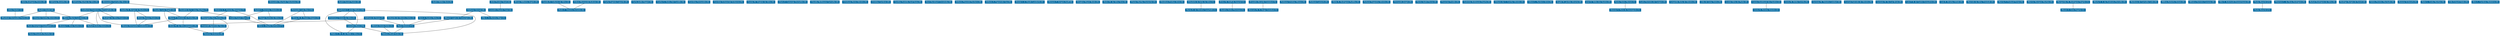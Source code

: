 strict graph grafo1 {
	graph [bb="0,0,14702,249",
		id=grafo1,
		overlap=False
	];
	node [fontsize=12,
		label="\N",
		shape=rectangle,
		style=filled
	];
	0	 [URL="membro-1609153936087156.html",
		color="#0A6EA4",
		fontcolor="#FFFFFF",
		height=0.29167,
		label="Aden Rodrigues Pereira [0]",
		pos="230,238.5",
		width=2.0417];
	1	 [URL="membro-0932578937951219.html",
		color="#0A6EA4",
		fontcolor="#FFFFFF",
		height=0.29167,
		label="Adriana Bozzetto [0]",
		pos="380,238.5",
		width=1.6111];
	2	 [URL="membro-0066064804872399.html",
		color="#0A6EA4",
		fontcolor="#FFFFFF",
		height=0.29167,
		label="Adriana Martins da Silva [0]",
		pos="532,238.5",
		width=2.1111];
	3	 [URL="membro-5146505733269909.html",
		color="#0A6EA4",
		fontcolor="#FFFFFF",
		height=0.29167,
		label="Adriano de Souza [7]",
		pos="1397,124.5",
		width=1.6528];
	112	 [URL="membro-4291668071705125.html",
		color="#0A6EA4",
		fontcolor="#FFFFFF",
		height=0.29167,
		label="Sonia M. da Silva Junqueira [9]",
		pos="1284,67.5",
		width=2.3194];
	3 -- 112	 [pos="1376,113.91 1355.7,103.67 1325.1,88.25 1304.9,78.031"];
	114	 [URL="membro-3732204030388531.html",
		color="#0A6EA4",
		fontcolor="#FFFFFF",
		height=0.29167,
		label="Taíse Simioni [11]",
		pos="2469,67.5",
		width=1.4444];
	3 -- 114	 [pos="1456.7,114.92 1459.5,114.58 1462.3,114.27 1465,114 1828.1,77.664 2268,69.663 2416.9,67.951"];
	119	 [URL="membro-7782069813755336.html",
		color="#0A6EA4",
		fontcolor="#FFFFFF",
		height=0.29167,
		label="Vanessa Scheeren [8]",
		pos="1605,10.5",
		width=1.6528];
	112 -- 119	 [pos="1343.3,56.979 1400.9,46.734 1488.2,31.249 1545.8,21.008"];
	118	 [URL="membro-7316864301240506.html",
		color="#0A6EA4",
		fontcolor="#FFFFFF",
		height=0.29167,
		label="Valesca Brasil Irala [4]",
		pos="2800,10.5",
		width=1.7361];
	114 -- 118	 [pos="2521.1,58.531 2580.2,48.357 2676.4,31.786 2738.9,21.013"];
	4	 [URL="membro-0637516284559113.html",
		color="#0A6EA4",
		fontcolor="#FFFFFF",
		height=0.29167,
		label="Alessandro Carvalho Bica [2]",
		pos="705,238.5",
		width=2.1944];
	23	 [URL="membro-6268846689825329.html",
		color="#0A6EA4",
		fontcolor="#FFFFFF",
		height=0.29167,
		label="Claudete da S. Lima Martins [7]",
		pos="1230,181.5",
		width=2.3472];
	4 -- 23	 [pos="784.05,230.06 870.5,220.81 1013.1,205.49 1136,192 1139.1,191.66 1142.3,191.31 1145.5,190.96"];
	61	 [URL="membro-7869822301579405.html",
		color="#0A6EA4",
		fontcolor="#FFFFFF",
		height=0.29167,
		label="Guilherme Frederico Marranghello [8]",
		pos="592,181.5",
		width=2.75];
	4 -- 61	 [pos="684.01,227.91 663.71,217.67 633.14,202.25 612.88,192.03"];
	34	 [URL="membro-3147425109706294.html",
		color="#0A6EA4",
		fontcolor="#FFFFFF",
		height=0.29167,
		label="Diana P. Salomão de Freitas [8]",
		pos="1060,124.5",
		width=2.3194];
	23 -- 34	 [pos="1198.4,170.91 1167.9,160.67 1121.9,145.25 1091.4,135.03"];
	71	 [URL="membro-5738457184189921.html",
		color="#0A6EA4",
		fontcolor="#FFFFFF",
		height=0.29167,
		label="Lisete Funari Dias [3]",
		pos="1259,124.5",
		width=1.6667];
	23 -- 71	 [pos="1235.5,170.78 1240.6,160.59 1248.4,145.35 1253.6,135.17"];
	104	 [URL="membro-8150927782611326.html",
		color="#0A6EA4",
		fontcolor="#FFFFFF",
		height=0.29167,
		label="Renata Hernandez Lindemann [3]",
		pos="843,67.5",
		width=2.4722];
	61 -- 104	 [pos="591.61,170.89 591.68,155.94 594.17,128.86 610,114 630.83,94.454 697.32,82.447 753.97,75.543"];
	82	 [URL="membro-2906182031441331.html",
		color="#0A6EA4",
		fontcolor="#FFFFFF",
		height=0.29167,
		label="Márcia Maria Lucchese [8]",
		pos="424,124.5",
		width=2.0139];
	61 -- 82	 [pos="560.79,170.91 530.62,160.67 485.16,145.25 455.04,135.03"];
	102	 [URL="membro-5223309157171934.html",
		color="#0A6EA4",
		fontcolor="#FFFFFF",
		height=0.29167,
		label="Rafael Kobata Kimura [1]",
		pos="569,67.5",
		width=1.9444];
	61 -- 102	 [pos="588.28,170.91 585.13,161.57 580.7,147.53 578,135 573.71,115.12 571.12,91.485 569.89,78.113"];
	106	 [URL="membro-0275429823887025.html",
		color="#0A6EA4",
		fontcolor="#FFFFFF",
		height=0.29167,
		label="Rodrigo da Silva Franco [1]",
		pos="694,124.5",
		width=2.0694];
	61 -- 106	 [pos="611.19,170.78 629.42,160.59 656.69,145.35 674.9,135.17"];
	34 -- 112	 [pos="1101.3,113.98 1141.5,103.75 1202.3,88.297 1242.5,78.056"];
	34 -- 104	 [pos="1019.9,113.98 981,103.75 922.18,88.297 883.19,78.056"];
	122	 [URL="membro-8753645048719661.html",
		color="#0A6EA4",
		fontcolor="#FFFFFF",
		height=0.29167,
		label="Vera L. Duarte Ferreira [17]",
		pos="1865,67.5",
		width=2.0972];
	71 -- 122	 [pos="1319.2,115.11 1322.2,114.72 1325.1,114.34 1328,114 1492,94.442 1685.1,79.749 1789.3,72.509"];
	82 -- 102	 [pos="450.93,113.91 476.98,103.67 516.22,88.25 542.21,78.031"];
	98	 [URL="membro-0476257235034440.html",
		color="#0A6EA4",
		fontcolor="#FFFFFF",
		height=0.29167,
		label="Paulo Henrique Guadagnini [3]",
		pos="236,67.5",
		width=2.3056];
	82 -- 98	 [pos="389.08,113.91 355.31,103.67 304.44,88.25 270.73,78.031"];
	107	 [URL="membro-2965334039603843.html",
		color="#0A6EA4",
		fontcolor="#FFFFFF",
		height=0.29167,
		label="Rosana C. Maia Santos [1]",
		pos="409,67.5",
		width=2];
	82 -- 107	 [pos="421.18,113.78 418.5,103.59 414.49,88.348 411.81,78.173"];
	120	 [URL="membro-7536898569014007.html",
		color="#0A6EA4",
		fontcolor="#FFFFFF",
		height=0.29167,
		label="Vania Elisabeth Barlette [2]",
		pos="236,10.5",
		width=2.0556];
	98 -- 120	 [pos="236,56.779 236,46.588 236,31.348 236,21.173"];
	5	 [URL="membro-2812319201796904.html",
		color="#0A6EA4",
		fontcolor="#FFFFFF",
		height=0.29167,
		label="Alexandre Machado Takahama [0]",
		pos="1796,238.5",
		width=2.5278];
	6	 [URL="membro-4302505116914980.html",
		color="#0A6EA4",
		fontcolor="#FFFFFF",
		height=0.29167,
		label="Allan Seeber [1]",
		pos="82,181.5",
		width=1.3194];
	123	 [URL="membro-2955767520833215.html",
		color="#0A6EA4",
		fontcolor="#FFFFFF",
		height=0.29167,
		label="Wladimir Hernandez Flores [5]",
		pos="82,124.5",
		width=2.2778];
	6 -- 123	 [pos="82,170.78 82,160.59 82,145.35 82,135.17"];
	7	 [URL="membro-1075436289053313.html",
		color="#0A6EA4",
		fontcolor="#FFFFFF",
		height=0.29167,
		label="Amélia R. Borges de Bastos [1]",
		pos="843,181.5",
		width=2.3194];
	7 -- 104	 [pos="834.25,170.83 827.51,161.88 818.73,148.44 815,135 809.23,114.22 823.47,91.272 833.69,78.199"];
	13	 [URL="membro-0168899505793585.html",
		color="#0A6EA4",
		fontcolor="#FFFFFF",
		height=0.29167,
		label="Bruna Roman Nunes [1]",
		pos="891,124.5",
		width=1.8611];
	7 -- 13	 [pos="852.03,170.78 860.61,160.59 873.44,145.35 882.01,135.17"];
	13 -- 104	 [pos="881.97,113.78 873.39,103.59 860.56,88.348 851.99,78.173"];
	8	 [URL="membro-8636427420690720.html",
		color="#0A6EA4",
		fontcolor="#FFFFFF",
		height=0.29167,
		label="Anderson L. Jeske Bihain [18]",
		pos="2938,181.5",
		width=2.25];
	8 -- 118	 [pos="2875.1,170.99 2848.1,164.13 2817.5,152.97 2794,135 2763.5,111.67 2743,92.729 2757,57 2762.7,42.461 2775.3,29.744 2785.4,21.301"];
	47	 [URL="membro-8051531823282859.html",
		color="#0A6EA4",
		fontcolor="#FFFFFF",
		height=0.29167,
		label="Everson J. Gomes da Silva [3]",
		pos="2884,124.5",
		width=2.2361];
	8 -- 47	 [pos="2927.8,170.78 2918.2,160.59 2903.8,145.35 2894.1,135.17"];
	67	 [URL="membro-7385942137403019.html",
		color="#0A6EA4",
		fontcolor="#FFFFFF",
		height=0.29167,
		label="Leandro Blass [18]",
		pos="2971,67.5",
		width=1.4861];
	8 -- 67	 [pos="2949.2,170.87 2957.6,162.15 2968.3,148.99 2973,135 2979.4,115.88 2976.3,91.979 2973.6,78.356"];
	99	 [URL="membro-4688149119795206.html",
		color="#0A6EA4",
		fontcolor="#FFFFFF",
		height=0.29167,
		label="Pedro C. M. X. de Mello e Silva [1]",
		pos="3003,10.5",
		width=2.5972];
	8 -- 99	 [pos="2954,170.81 2977.2,154.22 3018.7,119.78 3033,78 3040,57.366 3024.5,34.371 3013.3,21.249"];
	47 -- 67	 [pos="2900.4,113.78 2915.9,103.59 2939.2,88.348 2954.7,78.173"];
	67 -- 118	 [pos="2939.2,56.912 2908.5,46.674 2862.2,31.25 2831.6,21.031"];
	67 -- 99	 [pos="2977,56.779 2982.7,46.588 2991.3,31.348 2997,21.173"];
	9	 [URL="membro-6766463725328889.html",
		color="#0A6EA4",
		fontcolor="#FFFFFF",
		height=0.29167,
		label="André Daniel Paixão [0]",
		pos="2424,238.5",
		width=1.8472];
	10	 [URL="membro-9063998902105812.html",
		color="#0A6EA4",
		fontcolor="#FFFFFF",
		height=0.29167,
		label="André Gündel [6]",
		pos="258,181.5",
		width=1.4028];
	10 -- 82	 [pos="288.83,170.91 318.65,160.67 363.57,145.25 393.33,135.03"];
	10 -- 123	 [pos="225.31,170.91 193.7,160.67 146.07,145.25 114.52,135.03"];
	39	 [URL="membro-7323260281207063.html",
		color="#0A6EA4",
		fontcolor="#FFFFFF",
		height=0.29167,
		label="Eduardo Ceretta Moreira [1]",
		pos="258,124.5",
		width=2.0972];
	10 -- 39	 [pos="258,170.78 258,160.59 258,145.35 258,135.17"];
	11	 [URL="membro-9257019128596134.html",
		color="#0A6EA4",
		fontcolor="#FFFFFF",
		height=0.29167,
		label="André Müller Reck [0]",
		pos="2797,238.5",
		width=1.7361];
	12	 [URL="membro-8849388301909084.html",
		color="#0A6EA4",
		fontcolor="#FFFFFF",
		height=0.29167,
		label="Arlei Prestes Tonel [4]",
		pos="3107,238.5",
		width=1.7222];
	68	 [URL="membro-5512506311339235.html",
		color="#0A6EA4",
		fontcolor="#FFFFFF",
		height=0.29167,
		label="Leandro Hayato Ymai [4]",
		pos="3107,181.5",
		width=1.9444];
	12 -- 68	 [pos="3107,227.78 3107,217.59 3107,202.35 3107,192.17"];
	14	 [URL="membro-0992909781914273.html",
		color="#0A6EA4",
		fontcolor="#FFFFFF",
		height=0.29167,
		label="Bruno Milheira Angelo [0]",
		pos="3259,238.5",
		width=2];
	15	 [URL="membro-9012394777353260.html",
		color="#0A6EA4",
		fontcolor="#FFFFFF",
		height=0.29167,
		label="Camila B. Collares da Silva [2]",
		pos="3431,238.5",
		width=2.2778];
	100	 [URL="membro-5512659010248787.html",
		color="#0A6EA4",
		fontcolor="#FFFFFF",
		height=0.29167,
		label="Pedro F. Teixeira Dorneles [6]",
		pos="3520,181.5",
		width=2.2361];
	15 -- 100	 [pos="3447.7,227.78 3463.7,217.59 3487.4,202.35 3503.3,192.17"];
	16	 [URL="membro-3922573309511736.html",
		color="#0A6EA4",
		fontcolor="#FFFFFF",
		height=0.29167,
		label="Carla Eugenia Lopardo [0]",
		pos="3779,238.5",
		width=2];
	17	 [URL="membro-6432341940154857.html",
		color="#0A6EA4",
		fontcolor="#FFFFFF",
		height=0.29167,
		label="Carla Judite Kipper [0]",
		pos="3932,238.5",
		width=1.7361];
	18	 [URL="membro-1864589659960134.html",
		color="#0A6EA4",
		fontcolor="#FFFFFF",
		height=0.29167,
		label="Carlos G. Dutra Del Castillo [0]",
		pos="4097,238.5",
		width=2.3333];
	19	 [URL="membro-3664492405958216.html",
		color="#0A6EA4",
		fontcolor="#FFFFFF",
		height=0.29167,
		label="Carolina Fernandes [0]",
		pos="4261,238.5",
		width=1.7361];
	20	 [URL="membro-8199701906870054.html",
		color="#0A6EA4",
		fontcolor="#FFFFFF",
		height=0.29167,
		label="Caroline Schmechel Schiavon [0]",
		pos="4430,238.5",
		width=2.4444];
	21	 [URL="membro-2682869571938004.html",
		color="#0A6EA4",
		fontcolor="#FFFFFF",
		height=0.29167,
		label="Cassia M. Virgínio da Silva [0]",
		pos="4618,238.5",
		width=2.2778];
	22	 [URL="membro-8907950516727239.html",
		color="#0A6EA4",
		fontcolor="#FFFFFF",
		height=0.29167,
		label="Clara Z. Camargo Dornelles [0]",
		pos="4802,238.5",
		width=2.3194];
	24	 [URL="membro-8015609250219170.html",
		color="#0A6EA4",
		fontcolor="#FFFFFF",
		height=0.29167,
		label="Claudia Laus Angelo [2]",
		pos="1060,181.5",
		width=1.8611];
	24 -- 112	 [pos="1081.7,170.82 1100.4,161.54 1128.1,147.63 1152,135 1169.1,125.98 1172.9,122.95 1190,114 1214.4,101.25 1242.7,87.365 1261.8,78.118"];
	24 -- 34	 [pos="1060,170.78 1060,160.59 1060,145.35 1060,135.17"];
	25	 [URL="membro-2445305613209271.html",
		color="#0A6EA4",
		fontcolor="#FFFFFF",
		height=0.29167,
		label="Claudia Wollmann Carvalho [0]",
		pos="4988,238.5",
		width=2.3472];
	26	 [URL="membro-0415207663105617.html",
		color="#0A6EA4",
		fontcolor="#FFFFFF",
		height=0.29167,
		label="Cristiano Peres Oliveira [0]",
		pos="5164,238.5",
		width=2.0278];
	27	 [URL="membro-7116556614171616.html",
		color="#0A6EA4",
		fontcolor="#FFFFFF",
		height=0.29167,
		label="Cristina Cardoso [0]",
		pos="5312,238.5",
		width=1.5694];
	28	 [URL="membro-1687582353682831.html",
		color="#0A6EA4",
		fontcolor="#FFFFFF",
		height=0.29167,
		label="Cynthia Fontella Sant'Anna [0]",
		pos="5469,238.5",
		width=2.2778];
	29	 [URL="membro-5846955166367766.html",
		color="#0A6EA4",
		fontcolor="#FFFFFF",
		height=0.29167,
		label="Davi Hackbart Covalesky [0]",
		pos="5647,238.5",
		width=2.1667];
	30	 [URL="membro-3639563845971173.html",
		color="#0A6EA4",
		fontcolor="#FFFFFF",
		height=0.29167,
		label="Débora Pimentel Pacheco [0]",
		pos="5821,238.5",
		width=2.1528];
	31	 [URL="membro-4053640859069805.html",
		color="#0A6EA4",
		fontcolor="#FFFFFF",
		height=0.29167,
		label="Débora S. Figueredo Gay [0]",
		pos="5994,238.5",
		width=2.1528];
	32	 [URL="membro-8335102549502386.html",
		color="#0A6EA4",
		fontcolor="#FFFFFF",
		height=0.29167,
		label="Denice A. F. Nisxota Menegais [7]",
		pos="1773,181.5",
		width=2.5417];
	32 -- 122	 [pos="1781.2,170.89 1791.5,157.53 1809.9,133.9 1826,114 1836.1,101.56 1847.9,87.503 1855.9,78.131"];
	44	 [URL="membro-9275783294761141.html",
		color="#0A6EA4",
		fontcolor="#FFFFFF",
		height=0.29167,
		label="Elizangela Dias Pereira [5]",
		pos="1707,124.5",
		width=1.9861];
	32 -- 44	 [pos="1760.6,170.78 1748.8,160.59 1731.1,145.35 1719.4,135.17"];
	44 -- 119	 [pos="1706.5,113.78 1705.3,99.424 1701.3,73.831 1688,57 1674.8,40.263 1653.8,28.586 1636.3,21.12"];
	56	 [URL="membro-8115629381483348.html",
		color="#0A6EA4",
		fontcolor="#FFFFFF",
		height=0.29167,
		label="Francieli Aparecida Vaz [3]",
		pos="1605,67.5",
		width=2.0694];
	44 -- 56	 [pos="1687.8,113.78 1669.6,103.59 1642.3,88.348 1624.1,78.173"];
	56 -- 119	 [pos="1605,56.779 1605,46.588 1605,31.348 1605,21.173"];
	33	 [URL="membro-5231207849925768.html",
		color="#0A6EA4",
		fontcolor="#FFFFFF",
		height=0.29167,
		label="Denise v. d. Heyde Lamberts [0]",
		pos="6176,238.5",
		width=2.3889];
	35	 [URL="membro-2080856870505325.html",
		color="#0A6EA4",
		fontcolor="#FFFFFF",
		height=0.29167,
		label="Dionara T. Aragon Aseff [0]",
		pos="6357,238.5",
		width=2.125];
	36	 [URL="membro-5088031873732562.html",
		color="#0A6EA4",
		fontcolor="#FFFFFF",
		height=0.29167,
		label="Douglas Mayer Bento [0]",
		pos="6521,238.5",
		width=1.9167];
	37	 [URL="membro-6357471301897496.html",
		color="#0A6EA4",
		fontcolor="#FFFFFF",
		height=0.29167,
		label="Dulce M. da Silva Voss [0]",
		pos="6681,238.5",
		width=2.0278];
	38	 [URL="membro-3738313938168252.html",
		color="#0A6EA4",
		fontcolor="#FFFFFF",
		height=0.29167,
		label="Edson Massayuki Kakuno [4]",
		pos="3610,238.5",
		width=2.1944];
	38 -- 100	 [pos="3593.1,227.78 3577,217.59 3552.9,202.35 3536.9,192.17"];
	40	 [URL="membro-5554712337594367.html",
		color="#0A6EA4",
		fontcolor="#FFFFFF",
		height=0.29167,
		label="Eduardo de Oliveira Dutra [3]",
		pos="2631,124.5",
		width=2.2083];
	40 -- 114	 [pos="2600.9,113.91 2571.8,103.67 2528,88.25 2498.9,78.031"];
	41	 [URL="membro-9384327385186092.html",
		color="#0A6EA4",
		fontcolor="#FFFFFF",
		height=0.29167,
		label="Elaine Martha Daenecke [0]",
		pos="6847,238.5",
		width=2.0833];
	42	 [URL="membro-5541226399395863.html",
		color="#0A6EA4",
		fontcolor="#FFFFFF",
		height=0.29167,
		label="Elenilson Freitas Alves [0]",
		pos="7012,238.5",
		width=1.9861];
	43	 [URL="membro-0077152291293677.html",
		color="#0A6EA4",
		fontcolor="#FFFFFF",
		height=0.29167,
		label="Elisabete de Avila da Silva [1]",
		pos="7182,238.5",
		width=2.2361];
	87	 [URL="membro-1460780634829745.html",
		color="#0A6EA4",
		fontcolor="#FFFFFF",
		height=0.29167,
		label="Maria R. de Oliveira Casartelli [1]",
		pos="7182,181.5",
		width=2.4722];
	43 -- 87	 [pos="7182,227.78 7182,217.59 7182,202.35 7182,192.17"];
	45	 [URL="membro-2530535838251633.html",
		color="#0A6EA4",
		fontcolor="#FFFFFF",
		height=0.29167,
		label="Érico M. Hoff do Amaral [1]",
		pos="7360,238.5",
		width=2.1389];
	108	 [URL="membro-0501764855693100.html",
		color="#0A6EA4",
		fontcolor="#FFFFFF",
		height=0.29167,
		label="Sandra Dutra Piovesan [1]",
		pos="7360,181.5",
		width=1.9722];
	45 -- 108	 [pos="7360,227.78 7360,217.59 7360,202.35 7360,192.17"];
	46	 [URL="membro-0392455526575019.html",
		color="#0A6EA4",
		fontcolor="#FFFFFF",
		height=0.29167,
		label="Evandro Ricardo Guindani [5]",
		pos="7539,238.5",
		width=2.2361];
	124	 [URL="membro-4069656994720229.html",
		color="#0A6EA4",
		fontcolor="#FFFFFF",
		height=0.29167,
		label="Yáscara M. N. Koga Guindani [5]",
		pos="7539,181.5",
		width=2.4861];
	46 -- 124	 [pos="7539,227.78 7539,217.59 7539,202.35 7539,192.17"];
	48	 [URL="membro-2997329525971185.html",
		color="#0A6EA4",
		fontcolor="#FFFFFF",
		height=0.29167,
		label="Fabiana Cristina Missau [0]",
		pos="7711,238.5",
		width=2.0417];
	49	 [URL="membro-2043361641126900.html",
		color="#0A6EA4",
		fontcolor="#FFFFFF",
		height=0.29167,
		label="Fabiana Giovani [8]",
		pos="2219,181.5",
		width=1.5556];
	92	 [URL="membro-2326661535199134.html",
		color="#0A6EA4",
		fontcolor="#FFFFFF",
		height=0.29167,
		label="Moacir Lopes de Camargos [8]",
		pos="2305,124.5",
		width=2.2778];
	49 -- 92	 [pos="2235.2,170.78 2250.6,160.59 2273.5,145.35 2288.9,135.17"];
	125	 [URL="membro-9502583808865478.html",
		color="#0A6EA4",
		fontcolor="#FFFFFF",
		height=0.29167,
		label="Zíla L. G. Pereira Rêgo [1]",
		pos="2132,124.5",
		width=2.0139];
	49 -- 125	 [pos="2202.6,170.78 2187.1,160.59 2163.8,145.35 2148.3,135.17"];
	92 -- 114	 [pos="2335.5,113.91 2364.9,103.67 2409.3,88.25 2438.7,78.031"];
	50	 [URL="membro-8975383125445316.html",
		color="#0A6EA4",
		fontcolor="#FFFFFF",
		height=0.29167,
		label="Fabiane Lazzaris [0]",
		pos="7859,238.5",
		width=1.5694];
	51	 [URL="membro-1798199168816044.html",
		color="#0A6EA4",
		fontcolor="#FFFFFF",
		height=0.29167,
		label="Fábio R. Rodrigues Padilha [0]",
		pos="8016,238.5",
		width=2.2778];
	52	 [URL="membro-6686992201067103.html",
		color="#0A6EA4",
		fontcolor="#FFFFFF",
		height=0.29167,
		label="Fatiane Nogueira Silveira [0]",
		pos="8193,238.5",
		width=2.1389];
	53	 [URL="membro-2081240667991252.html",
		color="#0A6EA4",
		fontcolor="#FFFFFF",
		height=0.29167,
		label="Fernando Junges [0]",
		pos="8345,238.5",
		width=1.5694];
	54	 [URL="membro-3603202046788146.html",
		color="#0A6EA4",
		fontcolor="#FFFFFF",
		height=0.29167,
		label="Fernando Luis Dias [10]",
		pos="1953,181.5",
		width=1.8472];
	54 -- 122	 [pos="1973.8,170.99 1996.5,158.11 2027.6,135.35 2012,114 2000.8,98.776 1957.4,86.216 1920.6,78.004"];
	95	 [URL="membro-4539437351659246.html",
		color="#0A6EA4",
		fontcolor="#FFFFFF",
		height=0.29167,
		label="Nívea M. B. Nunes Oleques [3]",
		pos="1919,124.5",
		width=2.3333];
	54 -- 95	 [pos="1946.6,170.78 1940.5,160.59 1931.4,145.35 1925.4,135.17"];
	95 -- 122	 [pos="1908.8,113.78 1899.2,103.59 1884.8,88.348 1875.1,78.173"];
	55	 [URL="membro-1180133581175682.html",
		color="#0A6EA4",
		fontcolor="#FFFFFF",
		height=0.29167,
		label="Flávio André Pavan [0]",
		pos="8484,238.5",
		width=1.7778];
	57	 [URL="membro-7229489374533802.html",
		color="#0A6EA4",
		fontcolor="#FFFFFF",
		height=0.29167,
		label="Francine Freddo [0]",
		pos="8622,238.5",
		width=1.5417];
	58	 [URL="membro-3587011956729629.html",
		color="#0A6EA4",
		fontcolor="#FFFFFF",
		height=0.29167,
		label="Gabriela Bohlmann Duarte [0]",
		pos="8776,238.5",
		width=2.2361];
	59	 [URL="membro-1541460141842713.html",
		color="#0A6EA4",
		fontcolor="#FFFFFF",
		height=0.29167,
		label="Gilnara da C. Corrêa Oliveira [0]",
		pos="8961,238.5",
		width=2.4028];
	60	 [URL="membro-2793884080004946.html",
		color="#0A6EA4",
		fontcolor="#FFFFFF",
		height=0.29167,
		label="Gilson L. Pacheco Alves [0]",
		pos="9142,238.5",
		width=2.1111];
	62	 [URL="membro-2392851596908032.html",
		color="#0A6EA4",
		fontcolor="#FFFFFF",
		height=0.29167,
		label="Isabel C. Ferreira Teixeira [2]",
		pos="1479,181.5",
		width=2.1806];
	62 -- 71	 [pos="1438.4,170.98 1398.9,160.75 1339.3,145.3 1299.7,135.06"];
	116	 [URL="membro-4605600305114012.html",
		color="#0A6EA4",
		fontcolor="#FFFFFF",
		height=0.29167,
		label="Thiago Santos da Silva [1]",
		pos="1546,124.5",
		width=1.9861];
	62 -- 116	 [pos="1491.6,170.78 1503.6,160.59 1521.5,145.35 1533.5,135.17"];
	63	 [URL="membro-4729997503945197.html",
		color="#0A6EA4",
		fontcolor="#FFFFFF",
		height=0.29167,
		label="Isaphi M. Jardim Alvarez [0]",
		pos="9313,238.5",
		width=2.125];
	64	 [URL="membro-5128671031679895.html",
		color="#0A6EA4",
		fontcolor="#FFFFFF",
		height=0.29167,
		label="José D. Telles dos Santos [0]",
		pos="9485,238.5",
		width=2.1389];
	65	 [URL="membro-0541535366437976.html",
		color="#0A6EA4",
		fontcolor="#FFFFFF",
		height=0.29167,
		label="Katia Vieira Morais [1]",
		pos="9644,238.5",
		width=1.7639];
	111	 [URL="membro-6376117076673020.html",
		color="#0A6EA4",
		fontcolor="#FFFFFF",
		height=0.29167,
		label="Simone S. Pires de Assumpção [1]",
		pos="9644,181.5",
		width=2.5139];
	65 -- 111	 [pos="9644,227.78 9644,217.59 9644,202.35 9644,192.17"];
	66	 [URL="membro-5869794072883486.html",
		color="#0A6EA4",
		fontcolor="#FFFFFF",
		height=0.29167,
		label="Laira Ferreira de Campos [0]",
		pos="9803,238.5",
		width=2.1389];
	69	 [URL="membro-8984110948347903.html",
		color="#0A6EA4",
		fontcolor="#FFFFFF",
		height=0.29167,
		label="Leopoldo Rota de Oliveira [0]",
		pos="9978,238.5",
		width=2.2222];
	70	 [URL="membro-1329182804043328.html",
		color="#0A6EA4",
		fontcolor="#FFFFFF",
		height=0.29167,
		label="Lilia de Lima Vieira [0]",
		pos="10141,238.5",
		width=1.7917];
	72	 [URL="membro-7571119782261911.html",
		color="#0A6EA4",
		fontcolor="#FFFFFF",
		height=0.29167,
		label="Louise Silva do Pinho [0]",
		pos="10293,238.5",
		width=1.9167];
	73	 [URL="membro-8686171159500113.html",
		color="#0A6EA4",
		fontcolor="#FFFFFF",
		height=0.29167,
		label="Luana Zambiazzi dos Santos [2]",
		pos="10465,238.5",
		width=2.3611];
	74	 [URL="membro-7529721075212745.html",
		color="#0A6EA4",
		fontcolor="#FFFFFF",
		height=0.29167,
		label="Lúcia H. Pereira Teixeira [2]",
		pos="10465,181.5",
		width=2.125];
	73 -- 74	 [pos="10465,227.78 10465,217.59 10465,202.35 10465,192.17"];
	75	 [URL="membro-5282094620823146.html",
		color="#0A6EA4",
		fontcolor="#FFFFFF",
		height=0.29167,
		label="Lúcia M. Britto Corrêa [0]",
		pos="10639,238.5",
		width=1.9722];
	76	 [URL="membro-7196019167470286.html",
		color="#0A6EA4",
		fontcolor="#FFFFFF",
		height=0.29167,
		label="Luciana M. Teixeira Lindner [0]",
		pos="10813,238.5",
		width=2.3611];
	77	 [URL="membro-9171054840472466.html",
		color="#0A6EA4",
		fontcolor="#FFFFFF",
		height=0.29167,
		label="Luciani Salcedo de Oliveira [0]",
		pos="10999,238.5",
		width=2.2917];
	78	 [URL="membro-8209799957580189.html",
		color="#0A6EA4",
		fontcolor="#FFFFFF",
		height=0.29167,
		label="Luciano M. Da Luz Brum [0]",
		pos="11179,238.5",
		width=2.1944];
	79	 [URL="membro-3790710921427295.html",
		color="#0A6EA4",
		fontcolor="#FFFFFF",
		height=0.29167,
		label="Luis F. B. de Castro Gonçalves [0]",
		pos="11367,238.5",
		width=2.5278];
	80	 [URL="membro-7574903011613803.html",
		color="#0A6EA4",
		fontcolor="#FFFFFF",
		height=0.29167,
		label="Luis R. Brudna Hölzle [0]",
		pos="11547,238.5",
		width=1.9583];
	81	 [URL="membro-1506100128289700.html",
		color="#0A6EA4",
		fontcolor="#FFFFFF",
		height=0.29167,
		label="Marcelo da Silva Trindade [0]",
		pos="11715,238.5",
		width=2.2083];
	83	 [URL="membro-9577471268448673.html",
		color="#0A6EA4",
		fontcolor="#FFFFFF",
		height=0.29167,
		label="Marcia V. Fruhauf Firme [0]",
		pos="11889,238.5",
		width=2.1111];
	84	 [URL="membro-3000763401885447.html",
		color="#0A6EA4",
		fontcolor="#FFFFFF",
		height=0.29167,
		label="Márcio Marques Martins [0]",
		pos="12058,238.5",
		width=2.0833];
	85	 [URL="membro-7018014202492783.html",
		color="#0A6EA4",
		fontcolor="#FFFFFF",
		height=0.29167,
		label="Margarida M. Rodrigues Negrão [1]",
		pos="12245,238.5",
		width=2.6111];
	89	 [URL="membro-6561650749881712.html",
		color="#0A6EA4",
		fontcolor="#FFFFFF",
		height=0.29167,
		label="Mauro S. Góes Negrão [1]",
		pos="12245,181.5",
		width=1.9861];
	85 -- 89	 [pos="12245,227.78 12245,217.59 12245,202.35 12245,192.17"];
	86	 [URL="membro-6074927853253100.html",
		color="#0A6EA4",
		fontcolor="#FFFFFF",
		height=0.29167,
		label="Maria E. S. da Fontoura Porcellis [0]",
		pos="12453,238.5",
		width=2.6528];
	88	 [URL="membro-9175937699446405.html",
		color="#0A6EA4",
		fontcolor="#FFFFFF",
		height=0.29167,
		label="Matheus de Carvalho Leite [0]",
		pos="12647,238.5",
		width=2.2361];
	90	 [URL="membro-1522358230493685.html",
		color="#0A6EA4",
		fontcolor="#FFFFFF",
		height=0.29167,
		label="Milton Roberto Heinen [0]",
		pos="12817,238.5",
		width=1.9861];
	91	 [URL="membro-1719845201647993.html",
		color="#0A6EA4",
		fontcolor="#FFFFFF",
		height=0.29167,
		label="Miriam Denise Kelm [1]",
		pos="2833,67.5",
		width=1.8472];
	91 -- 118	 [pos="2826.8,56.779 2820.9,46.588 2812.1,31.348 2806.2,21.173"];
	93	 [URL="membro-5324835582154122.html",
		color="#0A6EA4",
		fontcolor="#FFFFFF",
		height=0.29167,
		label="Mônica Ferreira Cassana [0]",
		pos="12982,238.5",
		width=2.0972];
	94	 [URL="membro-0527693838043633.html",
		color="#0A6EA4",
		fontcolor="#FFFFFF",
		height=0.29167,
		label="Nilo E. Kehrwald Zimmermann [0]",
		pos="13168,238.5",
		width=2.5694];
	96	 [URL="membro-9177182127478055.html",
		color="#0A6EA4",
		fontcolor="#FFFFFF",
		height=0.29167,
		label="Paula Bianchi [21]",
		pos="13331,238.5",
		width=1.4583];
	97	 [URL="membro-9177182127478055.html",
		color="#0A6EA4",
		fontcolor="#FFFFFF",
		height=0.29167,
		label="Paula Bianchi [21]",
		pos="13331,181.5",
		width=1.4583];
	96 -- 97	 [pos="13331,227.78 13331,217.59 13331,202.35 13331,192.17"];
	101	 [URL="membro-9616709633352286.html",
		color="#0A6EA4",
		fontcolor="#FFFFFF",
		height=0.29167,
		label="Peterson L. da Rosa Rodrigues [0]",
		pos="13492,238.5",
		width=2.5];
	103	 [URL="membro-5651631992207912.html",
		color="#0A6EA4",
		fontcolor="#FFFFFF",
		height=0.29167,
		label="Rafael Rodrigues da Silva [0]",
		pos="13679,238.5",
		width=2.1806];
	105	 [URL="membro-3479198807486329.html",
		color="#0A6EA4",
		fontcolor="#FFFFFF",
		height=0.29167,
		label="Rodrigo Borges de Faveri [0]",
		pos="13854,238.5",
		width=2.1667];
	109	 [URL="membro-7307557102781133.html",
		color="#0A6EA4",
		fontcolor="#FFFFFF",
		height=0.29167,
		label="Sara d. Santos Mota [1]",
		pos="2469,124.5",
		width=1.7778];
	109 -- 114	 [pos="2469,113.78 2469,103.59 2469,88.348 2469,78.173"];
	110	 [URL="membro-2940552424054556.html",
		color="#0A6EA4",
		fontcolor="#FFFFFF",
		height=0.29167,
		label="Sátira Pereira Machado [0]",
		pos="14022,238.5",
		width=1.9861];
	113	 [URL="membro-5916559361580593.html",
		color="#0A6EA4",
		fontcolor="#FFFFFF",
		height=0.29167,
		label="Suzana Schwartz [0]",
		pos="14169,238.5",
		width=1.5972];
	115	 [URL="membro-1703560039525594.html",
		color="#0A6EA4",
		fontcolor="#FFFFFF",
		height=0.29167,
		label="Tales L. Costa Martins [0]",
		pos="14315,238.5",
		width=1.9583];
	117	 [URL="membro-7978503949999240.html",
		color="#0A6EA4",
		fontcolor="#FFFFFF",
		height=0.29167,
		label="Udo Eckard Sinks [0]",
		pos="14464,238.5",
		width=1.6667];
	121	 [URL="membro-7569679075333299.html",
		color="#0A6EA4",
		fontcolor="#FFFFFF",
		height=0.29167,
		label="Vera L. Cardoso Medeiros [0]",
		pos="14622,238.5",
		width=2.2222];
}
